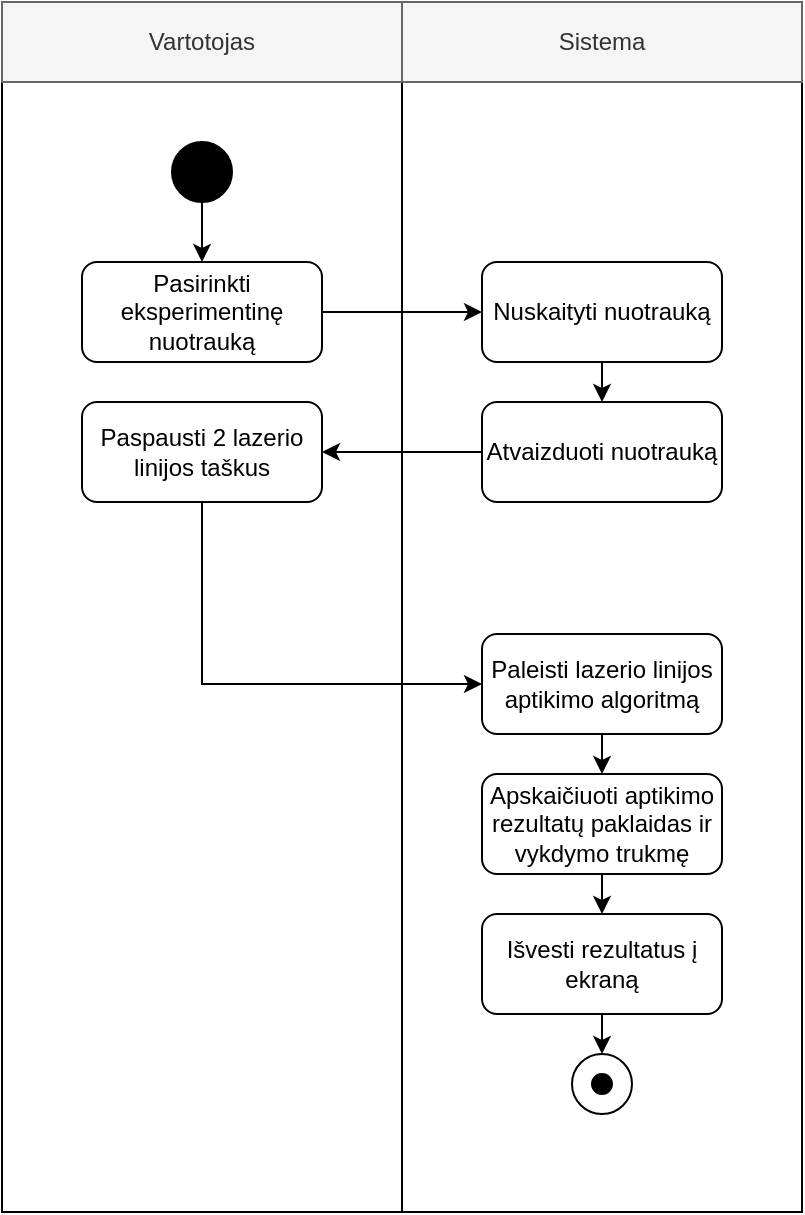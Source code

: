 <mxfile version="14.5.1" type="device"><diagram id="peTzxq5lqo0Ijs5QqzK4" name="Page-1"><mxGraphModel dx="1086" dy="806" grid="0" gridSize="10" guides="1" tooltips="1" connect="1" arrows="1" fold="1" page="0" pageScale="1" pageWidth="850" pageHeight="1100" math="0" shadow="0"><root><mxCell id="0"/><mxCell id="1" parent="0"/><mxCell id="CeRdMqQO56NIPIbZSWoF-4" value="" style="rounded=0;whiteSpace=wrap;html=1;fillColor=none;" vertex="1" parent="1"><mxGeometry x="280" y="120" width="200" height="605" as="geometry"/></mxCell><mxCell id="CeRdMqQO56NIPIbZSWoF-1" value="" style="rounded=0;whiteSpace=wrap;html=1;fillColor=none;" vertex="1" parent="1"><mxGeometry x="80" y="120" width="200" height="605" as="geometry"/></mxCell><mxCell id="CeRdMqQO56NIPIbZSWoF-3" value="Vartotojas" style="rounded=0;whiteSpace=wrap;html=1;fillColor=#f5f5f5;strokeColor=#666666;fontColor=#333333;" vertex="1" parent="1"><mxGeometry x="80" y="120" width="200" height="40" as="geometry"/></mxCell><mxCell id="CeRdMqQO56NIPIbZSWoF-5" value="Sistema" style="rounded=0;whiteSpace=wrap;html=1;fillColor=#f5f5f5;strokeColor=#666666;fontColor=#333333;" vertex="1" parent="1"><mxGeometry x="280" y="120" width="200" height="40" as="geometry"/></mxCell><mxCell id="CeRdMqQO56NIPIbZSWoF-8" style="edgeStyle=orthogonalEdgeStyle;rounded=0;orthogonalLoop=1;jettySize=auto;html=1;exitX=0.5;exitY=1;exitDx=0;exitDy=0;entryX=0.5;entryY=0;entryDx=0;entryDy=0;" edge="1" parent="1" source="CeRdMqQO56NIPIbZSWoF-6" target="CeRdMqQO56NIPIbZSWoF-7"><mxGeometry relative="1" as="geometry"/></mxCell><mxCell id="CeRdMqQO56NIPIbZSWoF-6" value="" style="ellipse;whiteSpace=wrap;html=1;aspect=fixed;fillColor=#000000;" vertex="1" parent="1"><mxGeometry x="165" y="190" width="30" height="30" as="geometry"/></mxCell><mxCell id="CeRdMqQO56NIPIbZSWoF-13" style="edgeStyle=orthogonalEdgeStyle;rounded=0;orthogonalLoop=1;jettySize=auto;html=1;exitX=1;exitY=0.5;exitDx=0;exitDy=0;entryX=0;entryY=0.5;entryDx=0;entryDy=0;" edge="1" parent="1" source="CeRdMqQO56NIPIbZSWoF-7" target="CeRdMqQO56NIPIbZSWoF-9"><mxGeometry relative="1" as="geometry"/></mxCell><mxCell id="CeRdMqQO56NIPIbZSWoF-7" value="Pasirinkti eksperimentinę nuotrauką" style="rounded=1;whiteSpace=wrap;html=1;strokeColor=#000000;fillColor=none;" vertex="1" parent="1"><mxGeometry x="120" y="250" width="120" height="50" as="geometry"/></mxCell><mxCell id="CeRdMqQO56NIPIbZSWoF-11" style="edgeStyle=orthogonalEdgeStyle;rounded=0;orthogonalLoop=1;jettySize=auto;html=1;exitX=0.5;exitY=1;exitDx=0;exitDy=0;entryX=0.5;entryY=0;entryDx=0;entryDy=0;" edge="1" parent="1" source="CeRdMqQO56NIPIbZSWoF-9" target="CeRdMqQO56NIPIbZSWoF-10"><mxGeometry relative="1" as="geometry"/></mxCell><mxCell id="CeRdMqQO56NIPIbZSWoF-9" value="Nuskaityti nuotrauką" style="rounded=1;whiteSpace=wrap;html=1;strokeColor=#000000;fillColor=none;" vertex="1" parent="1"><mxGeometry x="320" y="250" width="120" height="50" as="geometry"/></mxCell><mxCell id="CeRdMqQO56NIPIbZSWoF-14" style="edgeStyle=orthogonalEdgeStyle;rounded=0;orthogonalLoop=1;jettySize=auto;html=1;exitX=0;exitY=0.5;exitDx=0;exitDy=0;entryX=1;entryY=0.5;entryDx=0;entryDy=0;" edge="1" parent="1" source="CeRdMqQO56NIPIbZSWoF-10" target="CeRdMqQO56NIPIbZSWoF-12"><mxGeometry relative="1" as="geometry"/></mxCell><mxCell id="CeRdMqQO56NIPIbZSWoF-10" value="Atvaizduoti nuotrauką" style="rounded=1;whiteSpace=wrap;html=1;strokeColor=#000000;fillColor=none;" vertex="1" parent="1"><mxGeometry x="320" y="320" width="120" height="50" as="geometry"/></mxCell><mxCell id="CeRdMqQO56NIPIbZSWoF-16" style="edgeStyle=orthogonalEdgeStyle;rounded=0;orthogonalLoop=1;jettySize=auto;html=1;exitX=0.5;exitY=1;exitDx=0;exitDy=0;entryX=0;entryY=0.5;entryDx=0;entryDy=0;" edge="1" parent="1" source="CeRdMqQO56NIPIbZSWoF-12" target="CeRdMqQO56NIPIbZSWoF-15"><mxGeometry relative="1" as="geometry"/></mxCell><mxCell id="CeRdMqQO56NIPIbZSWoF-12" value="Paspausti 2 lazerio linijos taškus" style="rounded=1;whiteSpace=wrap;html=1;strokeColor=#000000;fillColor=none;" vertex="1" parent="1"><mxGeometry x="120" y="320" width="120" height="50" as="geometry"/></mxCell><mxCell id="CeRdMqQO56NIPIbZSWoF-18" style="edgeStyle=orthogonalEdgeStyle;rounded=0;orthogonalLoop=1;jettySize=auto;html=1;exitX=0.5;exitY=1;exitDx=0;exitDy=0;entryX=0.5;entryY=0;entryDx=0;entryDy=0;" edge="1" parent="1" source="CeRdMqQO56NIPIbZSWoF-15" target="CeRdMqQO56NIPIbZSWoF-17"><mxGeometry relative="1" as="geometry"/></mxCell><mxCell id="CeRdMqQO56NIPIbZSWoF-15" value="Paleisti lazerio linijos aptikimo algoritmą" style="rounded=1;whiteSpace=wrap;html=1;strokeColor=#000000;fillColor=none;" vertex="1" parent="1"><mxGeometry x="320" y="436" width="120" height="50" as="geometry"/></mxCell><mxCell id="CeRdMqQO56NIPIbZSWoF-20" style="edgeStyle=orthogonalEdgeStyle;rounded=0;orthogonalLoop=1;jettySize=auto;html=1;exitX=0.5;exitY=1;exitDx=0;exitDy=0;entryX=0.5;entryY=0;entryDx=0;entryDy=0;" edge="1" parent="1" source="CeRdMqQO56NIPIbZSWoF-17" target="CeRdMqQO56NIPIbZSWoF-19"><mxGeometry relative="1" as="geometry"/></mxCell><mxCell id="CeRdMqQO56NIPIbZSWoF-17" value="Apskaičiuoti aptikimo rezultatų paklaidas ir vykdymo trukmę" style="rounded=1;whiteSpace=wrap;html=1;strokeColor=#000000;fillColor=none;" vertex="1" parent="1"><mxGeometry x="320" y="506" width="120" height="50" as="geometry"/></mxCell><mxCell id="CeRdMqQO56NIPIbZSWoF-23" style="edgeStyle=orthogonalEdgeStyle;rounded=0;orthogonalLoop=1;jettySize=auto;html=1;exitX=0.5;exitY=1;exitDx=0;exitDy=0;entryX=0.5;entryY=0;entryDx=0;entryDy=0;" edge="1" parent="1" source="CeRdMqQO56NIPIbZSWoF-19" target="CeRdMqQO56NIPIbZSWoF-21"><mxGeometry relative="1" as="geometry"/></mxCell><mxCell id="CeRdMqQO56NIPIbZSWoF-19" value="Išvesti rezultatus į ekraną" style="rounded=1;whiteSpace=wrap;html=1;strokeColor=#000000;fillColor=none;" vertex="1" parent="1"><mxGeometry x="320" y="576" width="120" height="50" as="geometry"/></mxCell><mxCell id="CeRdMqQO56NIPIbZSWoF-21" value="" style="ellipse;whiteSpace=wrap;html=1;aspect=fixed;fillColor=none;" vertex="1" parent="1"><mxGeometry x="365" y="646" width="30" height="30" as="geometry"/></mxCell><mxCell id="CeRdMqQO56NIPIbZSWoF-22" value="" style="ellipse;whiteSpace=wrap;html=1;aspect=fixed;fillColor=#000000;" vertex="1" parent="1"><mxGeometry x="375" y="656" width="10" height="10" as="geometry"/></mxCell></root></mxGraphModel></diagram></mxfile>